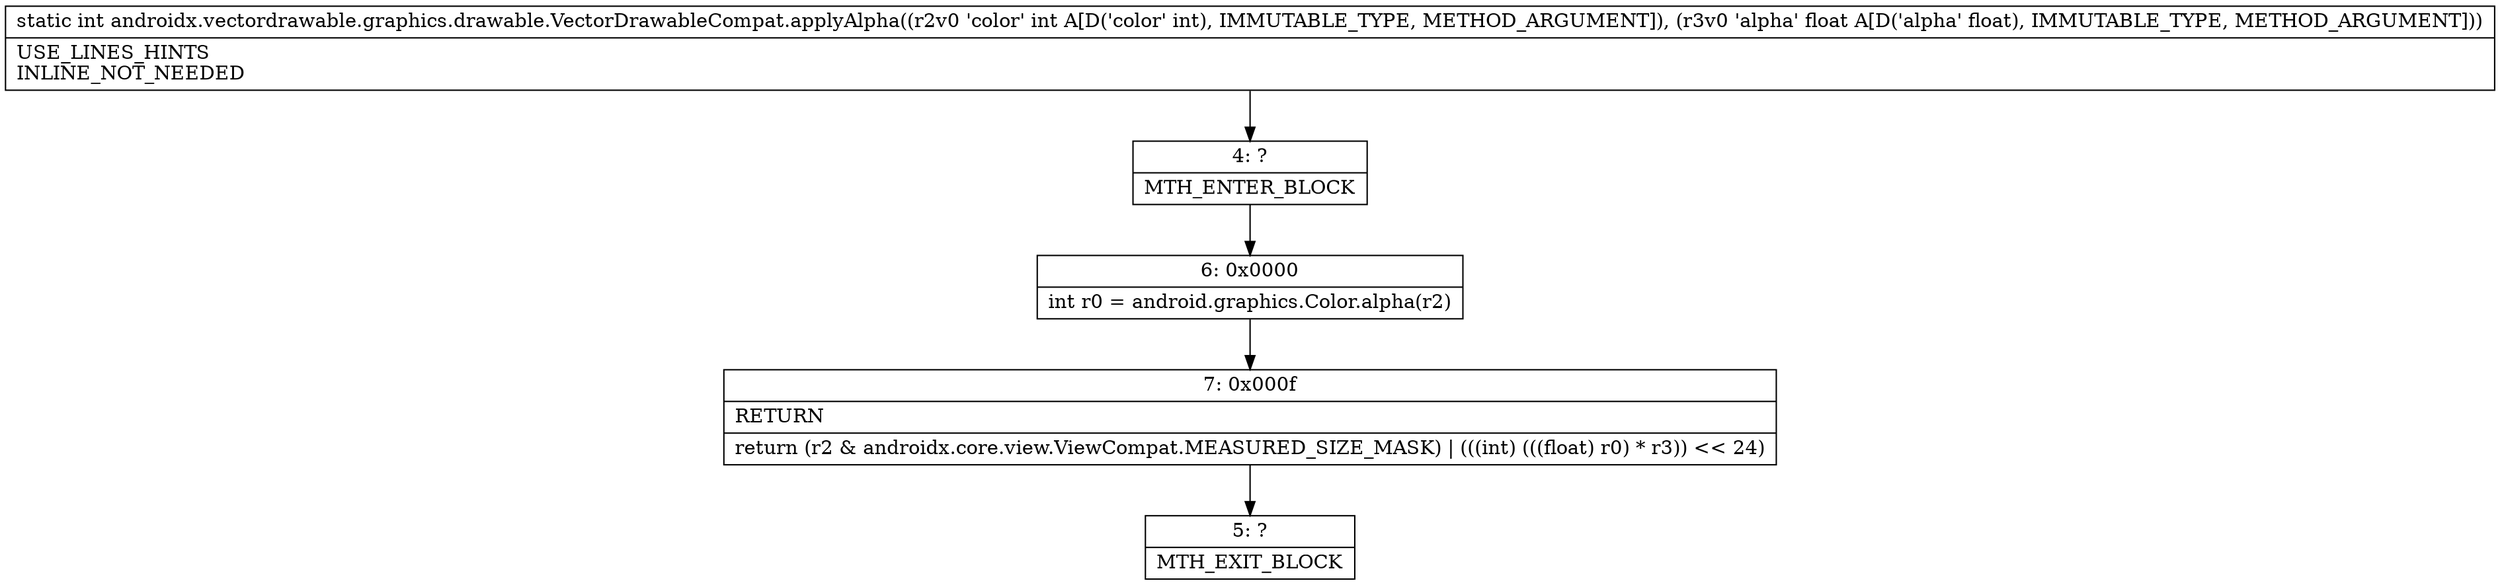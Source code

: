 digraph "CFG forandroidx.vectordrawable.graphics.drawable.VectorDrawableCompat.applyAlpha(IF)I" {
Node_4 [shape=record,label="{4\:\ ?|MTH_ENTER_BLOCK\l}"];
Node_6 [shape=record,label="{6\:\ 0x0000|int r0 = android.graphics.Color.alpha(r2)\l}"];
Node_7 [shape=record,label="{7\:\ 0x000f|RETURN\l|return (r2 & androidx.core.view.ViewCompat.MEASURED_SIZE_MASK) \| (((int) (((float) r0) * r3)) \<\< 24)\l}"];
Node_5 [shape=record,label="{5\:\ ?|MTH_EXIT_BLOCK\l}"];
MethodNode[shape=record,label="{static int androidx.vectordrawable.graphics.drawable.VectorDrawableCompat.applyAlpha((r2v0 'color' int A[D('color' int), IMMUTABLE_TYPE, METHOD_ARGUMENT]), (r3v0 'alpha' float A[D('alpha' float), IMMUTABLE_TYPE, METHOD_ARGUMENT]))  | USE_LINES_HINTS\lINLINE_NOT_NEEDED\l}"];
MethodNode -> Node_4;Node_4 -> Node_6;
Node_6 -> Node_7;
Node_7 -> Node_5;
}

